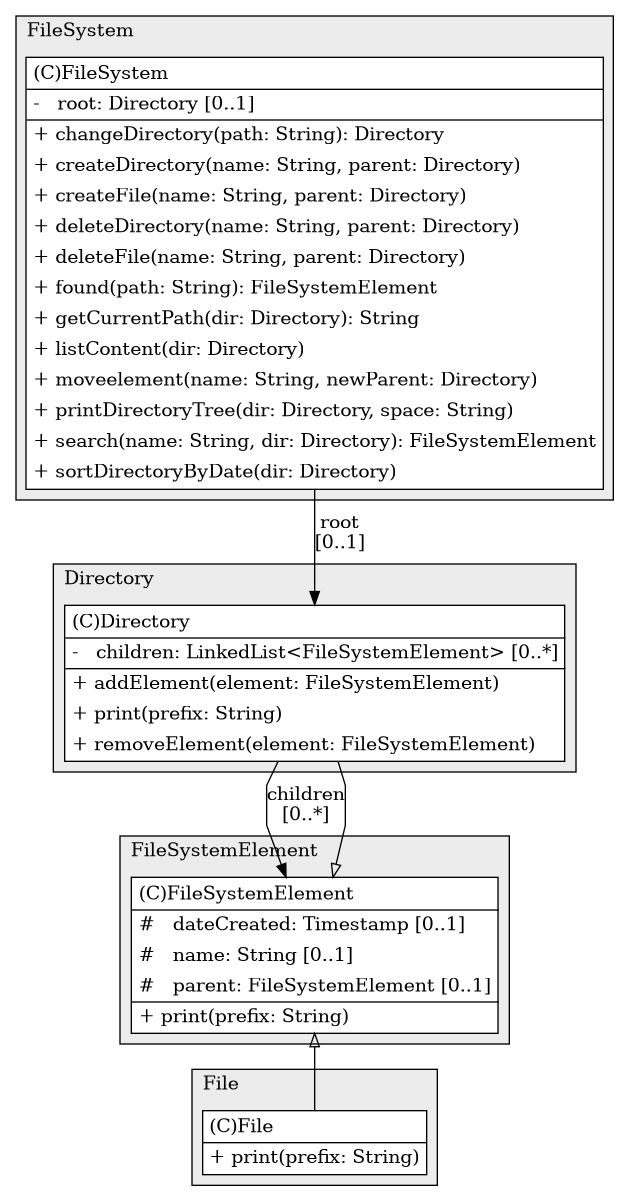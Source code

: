@startuml

/' diagram meta data start
config=StructureConfiguration;
{
  "projectClassification": {
    "searchMode": "OpenProject", // OpenProject, AllProjects
    "includedProjects": "",
    "pathEndKeywords": "*.impl",
    "isClientPath": "",
    "isClientName": "",
    "isTestPath": "",
    "isTestName": "",
    "isMappingPath": "",
    "isMappingName": "",
    "isDataAccessPath": "",
    "isDataAccessName": "",
    "isDataStructurePath": "",
    "isDataStructureName": "",
    "isInterfaceStructuresPath": "",
    "isInterfaceStructuresName": "",
    "isEntryPointPath": "",
    "isEntryPointName": "",
    "treatFinalFieldsAsMandatory": false
  },
  "graphRestriction": {
    "classPackageExcludeFilter": "",
    "classPackageIncludeFilter": "",
    "classNameExcludeFilter": "",
    "classNameIncludeFilter": "",
    "methodNameExcludeFilter": "",
    "methodNameIncludeFilter": "",
    "removeByInheritance": "", // inheritance/annotation based filtering is done in a second step
    "removeByAnnotation": "",
    "removeByClassPackage": "", // cleanup the graph after inheritance/annotation based filtering is done
    "removeByClassName": "",
    "cutMappings": false,
    "cutEnum": true,
    "cutTests": true,
    "cutClient": true,
    "cutDataAccess": true,
    "cutInterfaceStructures": true,
    "cutDataStructures": true,
    "cutGetterAndSetter": true,
    "cutConstructors": true
  },
  "graphTraversal": {
    "forwardDepth": 3,
    "backwardDepth": 3,
    "classPackageExcludeFilter": "",
    "classPackageIncludeFilter": "",
    "classNameExcludeFilter": "",
    "classNameIncludeFilter": "",
    "methodNameExcludeFilter": "",
    "methodNameIncludeFilter": "",
    "hideMappings": false,
    "hideDataStructures": false,
    "hidePrivateMethods": true,
    "hideInterfaceCalls": true, // indirection: implementation -> interface (is hidden) -> implementation
    "onlyShowApplicationEntryPoints": false, // root node is included
    "useMethodCallsForStructureDiagram": "ForwardOnly" // ForwardOnly, BothDirections, No
  },
  "details": {
    "aggregation": "GroupByClass", // ByClass, GroupByClass, None
    "showClassGenericTypes": true,
    "showMethods": true,
    "showMethodParameterNames": true,
    "showMethodParameterTypes": true,
    "showMethodReturnType": true,
    "showPackageLevels": 2,
    "showDetailedClassStructure": true
  },
  "rootClass": "Directory",
  "extensionCallbackMethod": "" // qualified.class.name#methodName - signature: public static String method(String)
}
diagram meta data end '/



digraph g {
    rankdir="TB"
    splines=polyline
    

'nodes 
subgraph cluster_1041382989 { 
   	label=Directory
	labeljust=l
	fillcolor="#ececec"
	style=filled
   
   Directory1041382989[
	label=<<TABLE BORDER="1" CELLBORDER="0" CELLPADDING="4" CELLSPACING="0">
<TR><TD ALIGN="LEFT" >(C)Directory</TD></TR>
<HR/>
<TR><TD ALIGN="LEFT" >-   children: LinkedList&lt;FileSystemElement&gt; [0..*]</TD></TR>
<HR/>
<TR><TD ALIGN="LEFT" >+ addElement(element: FileSystemElement)</TD></TR>
<TR><TD ALIGN="LEFT" >+ print(prefix: String)</TD></TR>
<TR><TD ALIGN="LEFT" >+ removeElement(element: FileSystemElement)</TD></TR>
</TABLE>>
	style=filled
	margin=0
	shape=plaintext
	fillcolor="#FFFFFF"
];
} 

subgraph cluster_2189724 { 
   	label=File
	labeljust=l
	fillcolor="#ececec"
	style=filled
   
   File2189724[
	label=<<TABLE BORDER="1" CELLBORDER="0" CELLPADDING="4" CELLSPACING="0">
<TR><TD ALIGN="LEFT" >(C)File</TD></TR>
<HR/>
<TR><TD ALIGN="LEFT" >+ print(prefix: String)</TD></TR>
</TABLE>>
	style=filled
	margin=0
	shape=plaintext
	fillcolor="#FFFFFF"
];
} 

subgraph cluster_495181077 { 
   	label=FileSystem
	labeljust=l
	fillcolor="#ececec"
	style=filled
   
   FileSystem495181077[
	label=<<TABLE BORDER="1" CELLBORDER="0" CELLPADDING="4" CELLSPACING="0">
<TR><TD ALIGN="LEFT" >(C)FileSystem</TD></TR>
<HR/>
<TR><TD ALIGN="LEFT" >-   root: Directory [0..1]</TD></TR>
<HR/>
<TR><TD ALIGN="LEFT" >+ changeDirectory(path: String): Directory</TD></TR>
<TR><TD ALIGN="LEFT" >+ createDirectory(name: String, parent: Directory)</TD></TR>
<TR><TD ALIGN="LEFT" >+ createFile(name: String, parent: Directory)</TD></TR>
<TR><TD ALIGN="LEFT" >+ deleteDirectory(name: String, parent: Directory)</TD></TR>
<TR><TD ALIGN="LEFT" >+ deleteFile(name: String, parent: Directory)</TD></TR>
<TR><TD ALIGN="LEFT" >+ found(path: String): FileSystemElement</TD></TR>
<TR><TD ALIGN="LEFT" >+ getCurrentPath(dir: Directory): String</TD></TR>
<TR><TD ALIGN="LEFT" >+ listContent(dir: Directory)</TD></TR>
<TR><TD ALIGN="LEFT" >+ moveelement(name: String, newParent: Directory)</TD></TR>
<TR><TD ALIGN="LEFT" >+ printDirectoryTree(dir: Directory, space: String)</TD></TR>
<TR><TD ALIGN="LEFT" >+ search(name: String, dir: Directory): FileSystemElement</TD></TR>
<TR><TD ALIGN="LEFT" >+ sortDirectoryByDate(dir: Directory)</TD></TR>
</TABLE>>
	style=filled
	margin=0
	shape=plaintext
	fillcolor="#FFFFFF"
];
} 

subgraph cluster_573995631 { 
   	label=FileSystemElement
	labeljust=l
	fillcolor="#ececec"
	style=filled
   
   FileSystemElement573995631[
	label=<<TABLE BORDER="1" CELLBORDER="0" CELLPADDING="4" CELLSPACING="0">
<TR><TD ALIGN="LEFT" >(C)FileSystemElement</TD></TR>
<HR/>
<TR><TD ALIGN="LEFT" >#   dateCreated: Timestamp [0..1]</TD></TR>
<TR><TD ALIGN="LEFT" >#   name: String [0..1]</TD></TR>
<TR><TD ALIGN="LEFT" >#   parent: FileSystemElement [0..1]</TD></TR>
<HR/>
<TR><TD ALIGN="LEFT" >+ print(prefix: String)</TD></TR>
</TABLE>>
	style=filled
	margin=0
	shape=plaintext
	fillcolor="#FFFFFF"
];
} 

'edges    
Directory1041382989 -> FileSystemElement573995631[label="children
[0..*]"];
FileSystem495181077 -> Directory1041382989[label="root
[0..1]"];
FileSystemElement573995631 -> Directory1041382989[arrowhead=none, arrowtail=empty, dir=both];
FileSystemElement573995631 -> File2189724[arrowhead=none, arrowtail=empty, dir=both];
    
}
@enduml